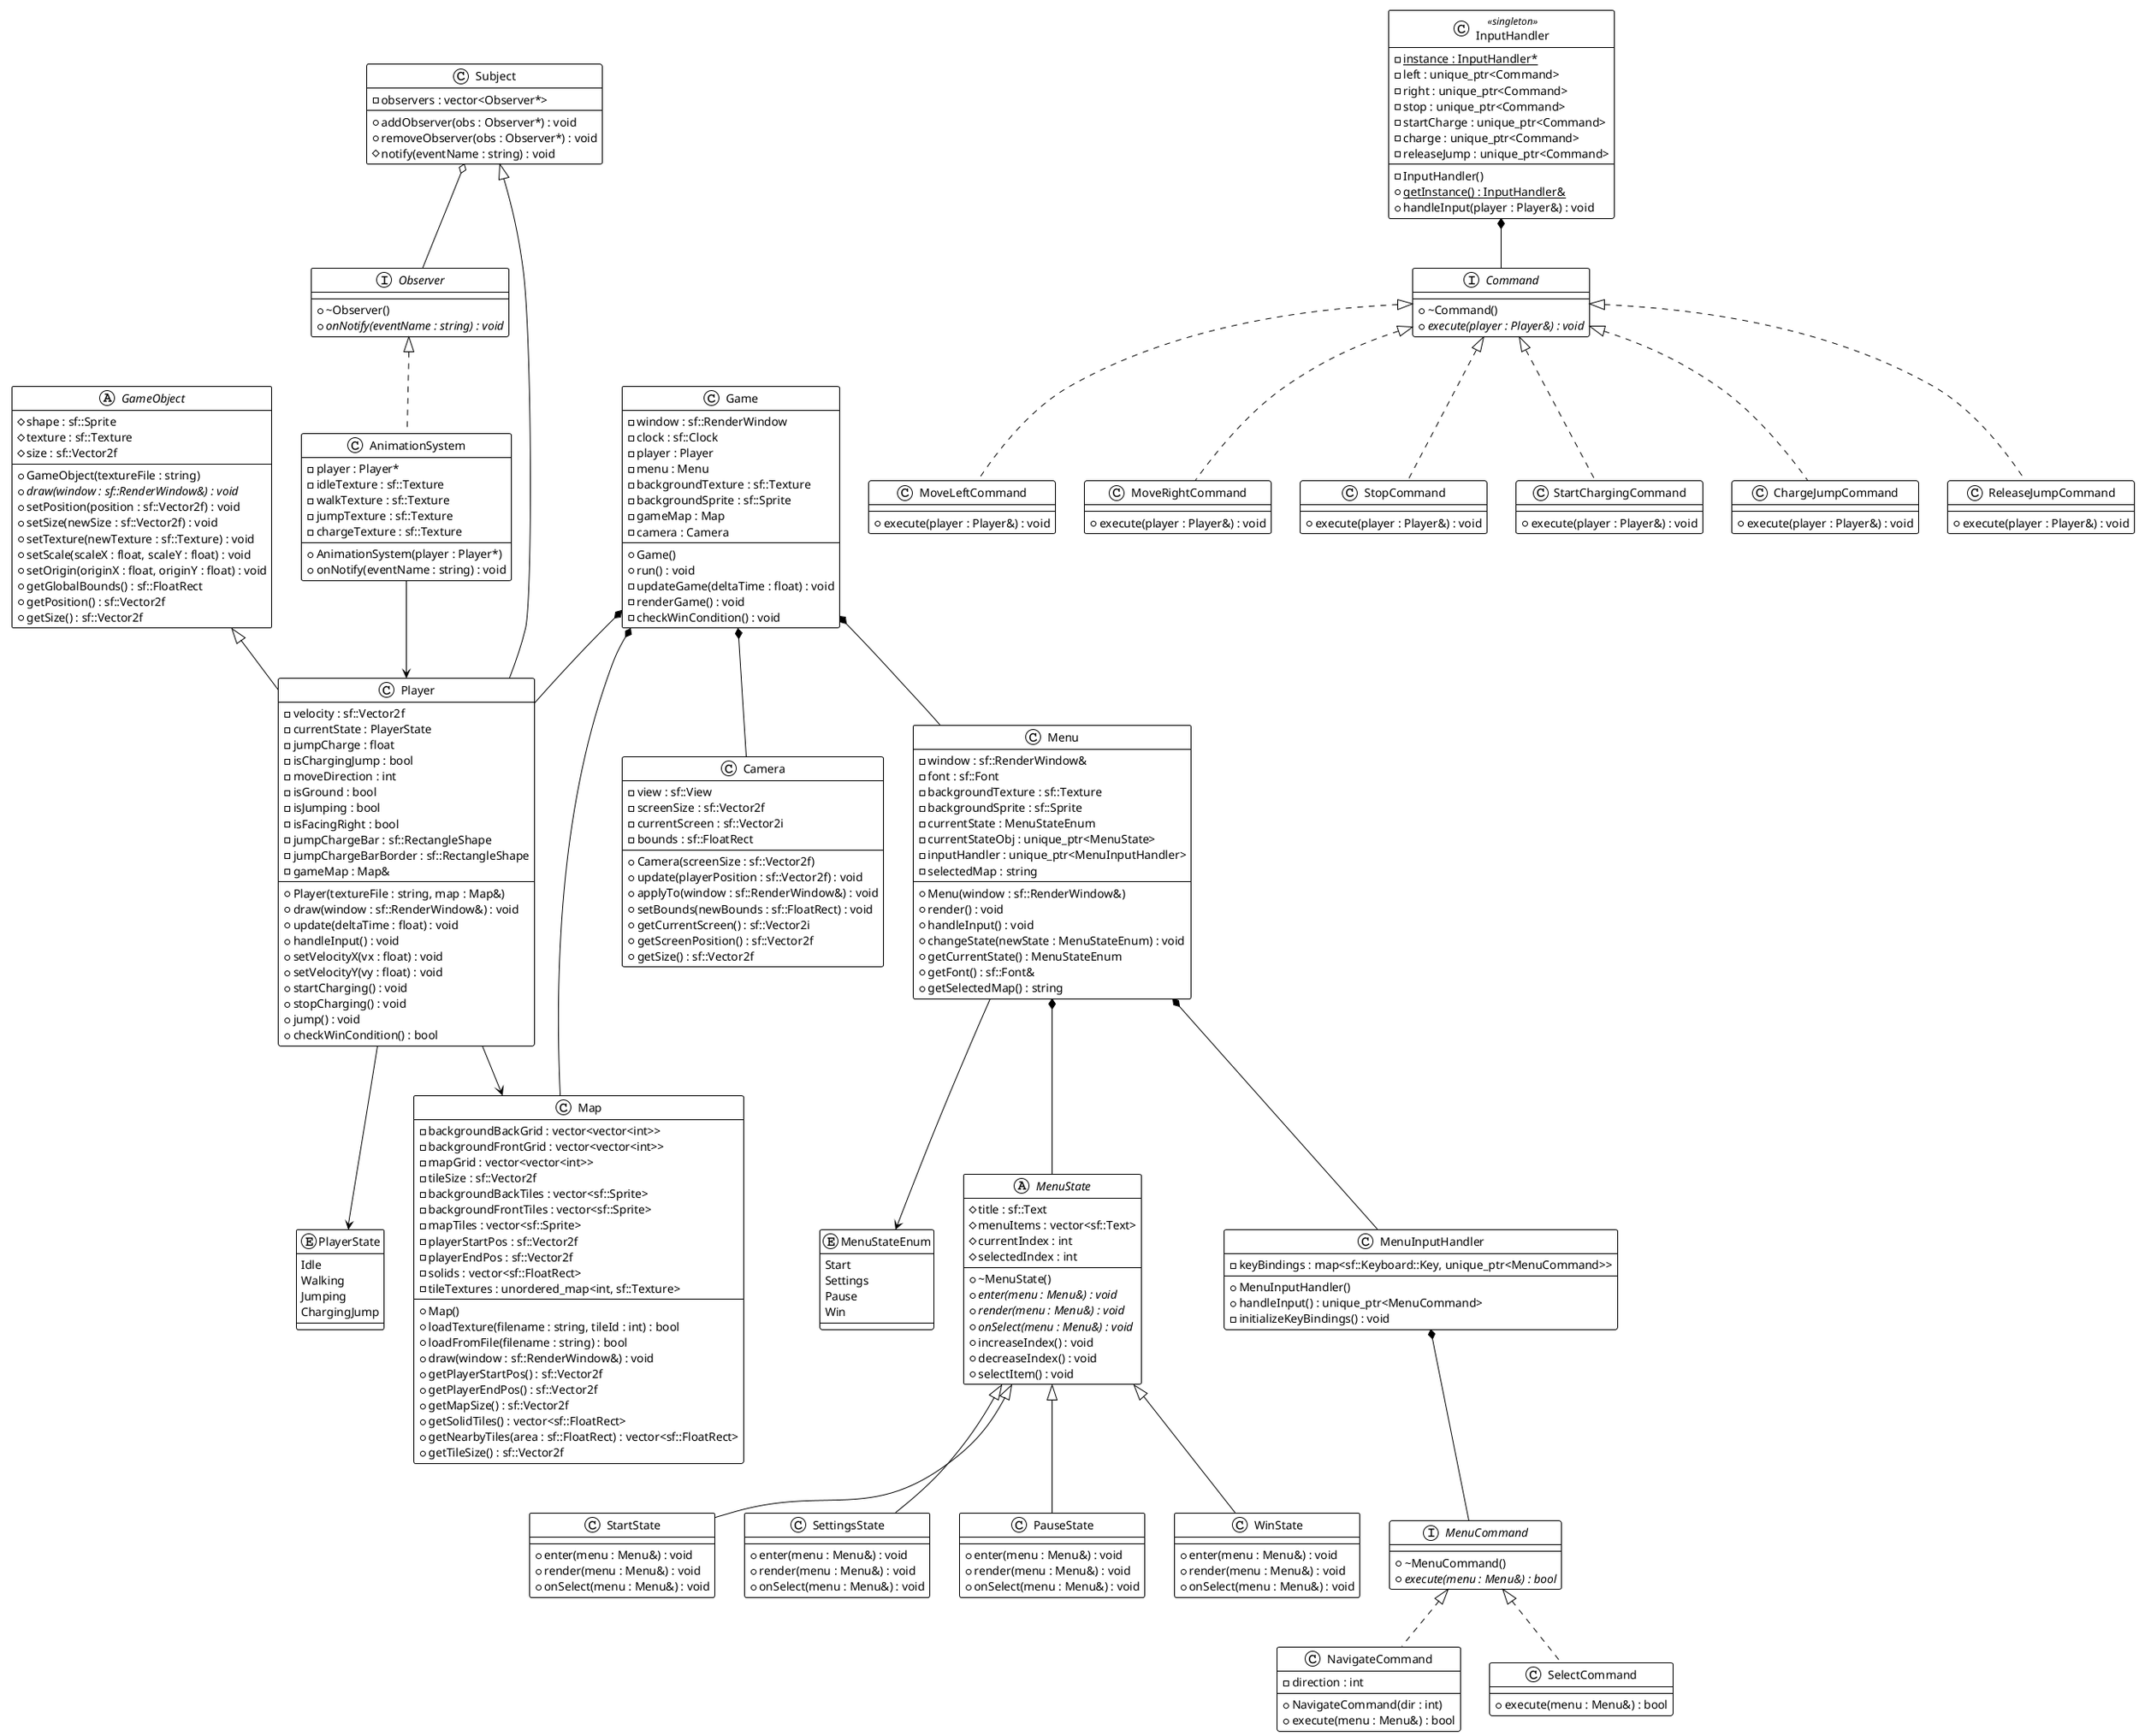 @startuml GameClassDiagram

!define DARKBLUE
!theme plain

' Main Game Class
class Game {
    - window : sf::RenderWindow
    - clock : sf::Clock
    - player : Player
    - menu : Menu
    - backgroundTexture : sf::Texture
    - backgroundSprite : sf::Sprite
    - gameMap : Map
    - camera : Camera
    + Game()
    + run() : void
    - updateGame(deltaTime : float) : void
    - renderGame() : void
    - checkWinCondition() : void
}

' GameObject Base Class
abstract class GameObject {
    # shape : sf::Sprite
    # texture : sf::Texture
    # size : sf::Vector2f
    + GameObject(textureFile : string)
    + {abstract} draw(window : sf::RenderWindow&) : void
    + setPosition(position : sf::Vector2f) : void
    + setSize(newSize : sf::Vector2f) : void
    + setTexture(newTexture : sf::Texture) : void
    + setScale(scaleX : float, scaleY : float) : void
    + setOrigin(originX : float, originY : float) : void
    + getGlobalBounds() : sf::FloatRect
    + getPosition() : sf::Vector2f
    + getSize() : sf::Vector2f
}

' Observer Pattern
interface Observer {
    + ~Observer()
    + {abstract} onNotify(eventName : string) : void
}

class Subject {
    - observers : vector<Observer*>
    + addObserver(obs : Observer*) : void
    + removeObserver(obs : Observer*) : void
    # notify(eventName : string) : void
}

' Player State Enum
enum PlayerState {
    Idle
    Walking
    Jumping
    ChargingJump
}

' Player Class
class Player {
    - velocity : sf::Vector2f
    - currentState : PlayerState
    - jumpCharge : float
    - isChargingJump : bool
    - moveDirection : int
    - isGround : bool
    - isJumping : bool
    - isFacingRight : bool
    - jumpChargeBar : sf::RectangleShape
    - jumpChargeBarBorder : sf::RectangleShape
    - gameMap : Map&
    + Player(textureFile : string, map : Map&)
    + draw(window : sf::RenderWindow&) : void
    + update(deltaTime : float) : void
    + handleInput() : void
    + setVelocityX(vx : float) : void
    + setVelocityY(vy : float) : void
    + startCharging() : void
    + stopCharging() : void
    + jump() : void
    + checkWinCondition() : bool
}

' Command Pattern
interface Command {
    + ~Command()
    + {abstract} execute(player : Player&) : void
}

class MoveLeftCommand {
    + execute(player : Player&) : void
}

class MoveRightCommand {
    + execute(player : Player&) : void
}

class StopCommand {
    + execute(player : Player&) : void
}

class StartChargingCommand {
    + execute(player : Player&) : void
}

class ChargeJumpCommand {
    + execute(player : Player&) : void
}

class ReleaseJumpCommand {
    + execute(player : Player&) : void
}

' Input Handler - Singleton
class InputHandler <<singleton>> {
    - {static} instance : InputHandler*
    - left : unique_ptr<Command>
    - right : unique_ptr<Command>
    - stop : unique_ptr<Command>
    - startCharge : unique_ptr<Command>
    - charge : unique_ptr<Command>
    - releaseJump : unique_ptr<Command>
    - InputHandler()
    + {static} getInstance() : InputHandler&
    + handleInput(player : Player&) : void
}

' Animation System
class AnimationSystem {
    - player : Player*
    - idleTexture : sf::Texture
    - walkTexture : sf::Texture
    - jumpTexture : sf::Texture
    - chargeTexture : sf::Texture
    + AnimationSystem(player : Player*)
    + onNotify(eventName : string) : void
}

' Map Class
class Map {
    - backgroundBackGrid : vector<vector<int>>
    - backgroundFrontGrid : vector<vector<int>>
    - mapGrid : vector<vector<int>>
    - tileSize : sf::Vector2f
    - backgroundBackTiles : vector<sf::Sprite>
    - backgroundFrontTiles : vector<sf::Sprite>
    - mapTiles : vector<sf::Sprite>
    - playerStartPos : sf::Vector2f
    - playerEndPos : sf::Vector2f
    - solids : vector<sf::FloatRect>
    - tileTextures : unordered_map<int, sf::Texture>
    + Map()
    + loadTexture(filename : string, tileId : int) : bool
    + loadFromFile(filename : string) : bool
    + draw(window : sf::RenderWindow&) : void
    + getPlayerStartPos() : sf::Vector2f
    + getPlayerEndPos() : sf::Vector2f
    + getMapSize() : sf::Vector2f
    + getSolidTiles() : vector<sf::FloatRect>
    + getNearbyTiles(area : sf::FloatRect) : vector<sf::FloatRect>
    + getTileSize() : sf::Vector2f
}

' Camera Class
class Camera {
    - view : sf::View
    - screenSize : sf::Vector2f
    - currentScreen : sf::Vector2i
    - bounds : sf::FloatRect
    + Camera(screenSize : sf::Vector2f)
    + update(playerPosition : sf::Vector2f) : void
    + applyTo(window : sf::RenderWindow&) : void
    + setBounds(newBounds : sf::FloatRect) : void
    + getCurrentScreen() : sf::Vector2i
    + getScreenPosition() : sf::Vector2f
    + getSize() : sf::Vector2f
}

' Menu State Enum
enum MenuStateEnum {
    Start
    Settings
    Pause
    Win
}

' Menu System
class Menu {
    - window : sf::RenderWindow&
    - font : sf::Font
    - backgroundTexture : sf::Texture
    - backgroundSprite : sf::Sprite
    - currentState : MenuStateEnum
    - currentStateObj : unique_ptr<MenuState>
    - inputHandler : unique_ptr<MenuInputHandler>
    - selectedMap : string
    + Menu(window : sf::RenderWindow&)
    + render() : void
    + handleInput() : void
    + changeState(newState : MenuStateEnum) : void
    + getCurrentState() : MenuStateEnum
    + getFont() : sf::Font&
    + getSelectedMap() : string
}

abstract class MenuState {
    # title : sf::Text
    # menuItems : vector<sf::Text>
    # currentIndex : int
    # selectedIndex : int
    + ~MenuState()
    + {abstract} enter(menu : Menu&) : void
    + {abstract} render(menu : Menu&) : void
    + {abstract} onSelect(menu : Menu&) : void
    + increaseIndex() : void
    + decreaseIndex() : void
    + selectItem() : void
}

class StartState {
    + enter(menu : Menu&) : void
    + render(menu : Menu&) : void
    + onSelect(menu : Menu&) : void
}

class SettingsState {
    + enter(menu : Menu&) : void
    + render(menu : Menu&) : void
    + onSelect(menu : Menu&) : void
}

class PauseState {
    + enter(menu : Menu&) : void
    + render(menu : Menu&) : void
    + onSelect(menu : Menu&) : void
}

class WinState {
    + enter(menu : Menu&) : void
    + render(menu : Menu&) : void
    + onSelect(menu : Menu&) : void
}

' Menu Command Pattern
interface MenuCommand {
    + ~MenuCommand()
    + {abstract} execute(menu : Menu&) : bool
}

class NavigateCommand {
    - direction : int
    + NavigateCommand(dir : int)
    + execute(menu : Menu&) : bool
}

class SelectCommand {
    + execute(menu : Menu&) : bool
}

class MenuInputHandler {
    - keyBindings : map<sf::Keyboard::Key, unique_ptr<MenuCommand>>
    + MenuInputHandler()
    + handleInput() : unique_ptr<MenuCommand>
    - initializeKeyBindings() : void
}

' Relationships
GameObject <|-- Player
Subject <|-- Player
Observer <|.. AnimationSystem
Command <|.. MoveLeftCommand
Command <|.. MoveRightCommand
Command <|.. StopCommand
Command <|.. StartChargingCommand
Command <|.. ChargeJumpCommand
Command <|.. ReleaseJumpCommand
MenuState <|-- StartState
MenuState <|-- SettingsState
MenuState <|-- PauseState
MenuState <|-- WinState
MenuCommand <|.. NavigateCommand
MenuCommand <|.. SelectCommand

Game *-- Player
Game *-- Menu
Game *-- Map
Game *-- Camera
Player --> Map
Player --> PlayerState
Menu --> MenuStateEnum
Menu *-- MenuState
Menu *-- MenuInputHandler
MenuInputHandler *-- MenuCommand
InputHandler *-- Command
AnimationSystem --> Player
Subject o-- Observer

@enduml